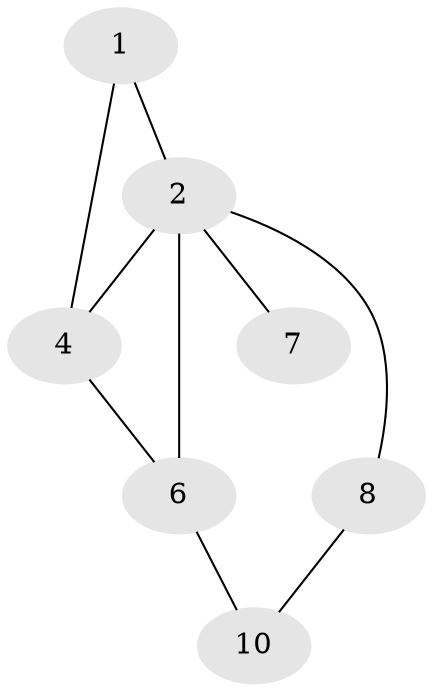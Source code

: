// Generated by graph-tools (version 1.1) at 2025/46/02/15/25 05:46:28]
// undirected, 7 vertices, 9 edges
graph export_dot {
graph [start="1"]
  node [color=gray90,style=filled];
  1 [super="+5+14"];
  2 [super="+3"];
  4 [super="+3+5+11+12"];
  6;
  7 [super="+11+13"];
  8 [super="+9"];
  10 [super="+15"];
  1 -- 2;
  1 -- 4;
  2 -- 6;
  2 -- 7;
  2 -- 8;
  2 -- 4;
  4 -- 6;
  6 -- 10;
  8 -- 10;
}
